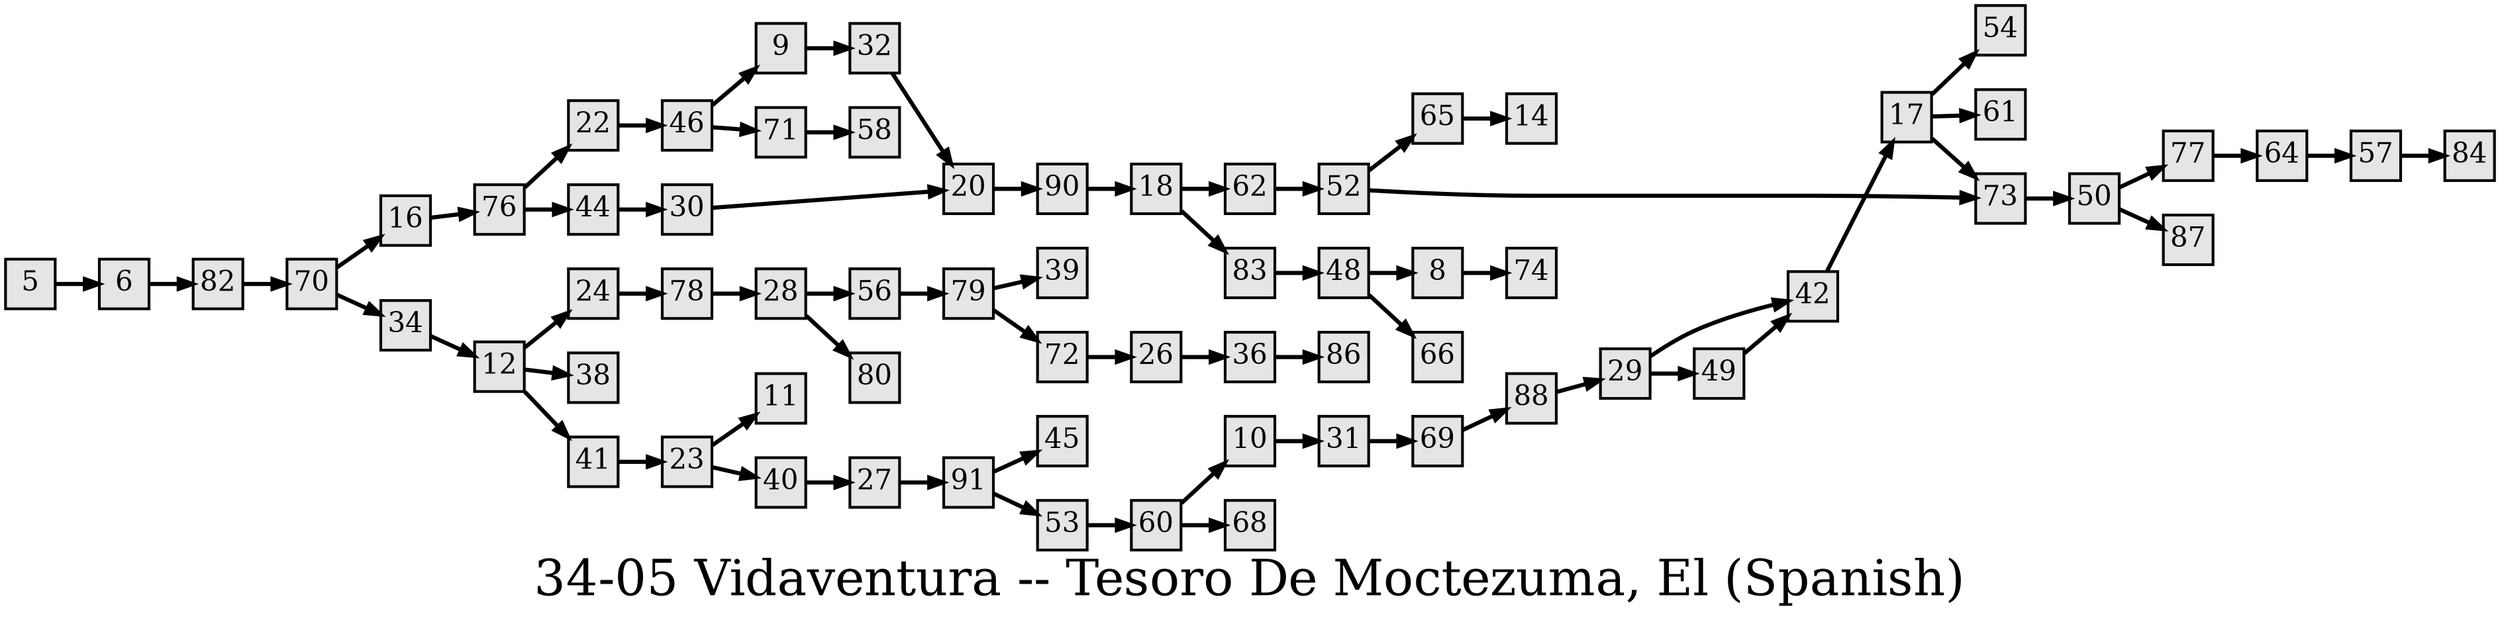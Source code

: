 digraph g{
  graph [ label="34-05 Vidaventura -- Tesoro De Moctezuma, El (Spanish)" rankdir=LR, ordering=out, fontsize=36, nodesep="0.35", ranksep="0.45"];
  node  [shape=rect, penwidth=2, fontsize=20, style=filled, fillcolor=grey90, margin="0,0", labelfloat=true, regular=true, fixedsize=true];
  edge  [labelfloat=true, penwidth=3, fontsize=12];
  5 -> 6;
  6 -> 82;
  8 -> 74;
  9 -> 32;
  10 -> 31;
  12 -> 24;
  12 -> 38;
  12 -> 41;
  16 -> 76;
  17 -> 54;
  17 -> 61;
  17 -> 73;
  18 -> 62;
  18 -> 83;
  20 -> 90;
  22 -> 46;
  23 -> 11;
  23 -> 40;
  24 -> 78;
  26 -> 36;
  27 -> 91;
  28 -> 56;
  28 -> 80;
  29 -> 42;
  29 -> 49;
  30 -> 20;
  31 -> 69;
  32 -> 20;
  34 -> 12;
  36 -> 86;
  40 -> 27;
  41 -> 23;
  42 -> 17;
  44 -> 30;
  46 -> 9;
  46 -> 71;
  48 -> 8;
  48 -> 66;
  49 -> 42;
  50 -> 77;
  50 -> 87;
  52 -> 65;
  52 -> 73;
  53 -> 60;
  56 -> 79;
  57 -> 84;
  60 -> 10;
  60 -> 68;
  62 -> 52;
  64 -> 57;
  65 -> 14;
  69 -> 88;
  70 -> 16;
  70 -> 34;
  71 -> 58;
  72 -> 26;
  73 -> 50;
  76 -> 22;
  76 -> 44;
  77 -> 64;
  78 -> 28;
  79 -> 39;
  79 -> 72;
  82 -> 70;
  83 -> 48;
  88 -> 29;
  90 -> 18;
  91 -> 45;
  91 -> 53;
}


